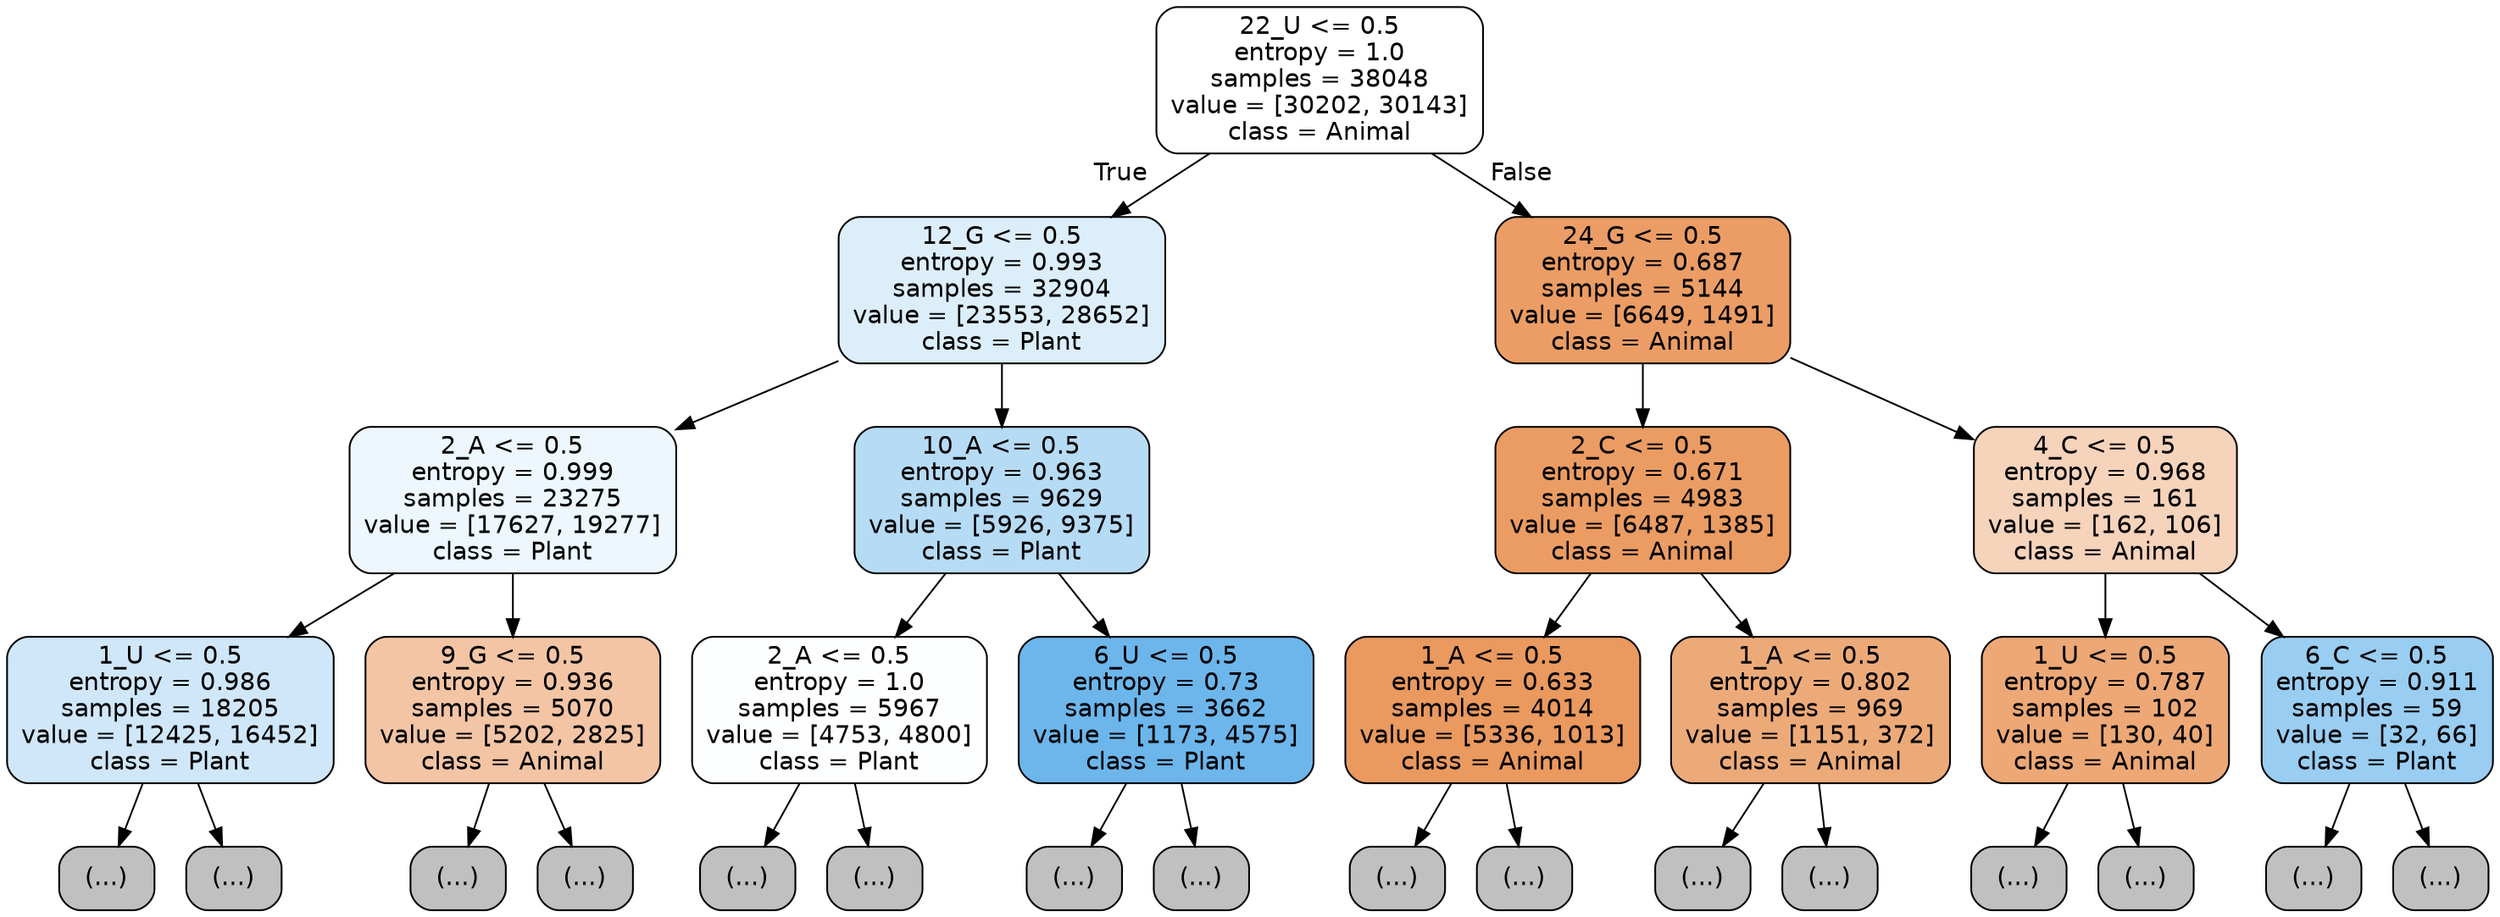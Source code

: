 digraph Tree {
node [shape=box, style="filled, rounded", color="black", fontname="helvetica"] ;
edge [fontname="helvetica"] ;
0 [label="22_U <= 0.5\nentropy = 1.0\nsamples = 38048\nvalue = [30202, 30143]\nclass = Animal", fillcolor="#ffffff"] ;
1 [label="12_G <= 0.5\nentropy = 0.993\nsamples = 32904\nvalue = [23553, 28652]\nclass = Plant", fillcolor="#dceefa"] ;
0 -> 1 [labeldistance=2.5, labelangle=45, headlabel="True"] ;
2 [label="2_A <= 0.5\nentropy = 0.999\nsamples = 23275\nvalue = [17627, 19277]\nclass = Plant", fillcolor="#eef7fd"] ;
1 -> 2 ;
3 [label="1_U <= 0.5\nentropy = 0.986\nsamples = 18205\nvalue = [12425, 16452]\nclass = Plant", fillcolor="#cfe7f9"] ;
2 -> 3 ;
4 [label="(...)", fillcolor="#C0C0C0"] ;
3 -> 4 ;
4405 [label="(...)", fillcolor="#C0C0C0"] ;
3 -> 4405 ;
8366 [label="9_G <= 0.5\nentropy = 0.936\nsamples = 5070\nvalue = [5202, 2825]\nclass = Animal", fillcolor="#f3c5a5"] ;
2 -> 8366 ;
8367 [label="(...)", fillcolor="#C0C0C0"] ;
8366 -> 8367 ;
10250 [label="(...)", fillcolor="#C0C0C0"] ;
8366 -> 10250 ;
10927 [label="10_A <= 0.5\nentropy = 0.963\nsamples = 9629\nvalue = [5926, 9375]\nclass = Plant", fillcolor="#b6dbf5"] ;
1 -> 10927 ;
10928 [label="2_A <= 0.5\nentropy = 1.0\nsamples = 5967\nvalue = [4753, 4800]\nclass = Plant", fillcolor="#fdfeff"] ;
10927 -> 10928 ;
10929 [label="(...)", fillcolor="#C0C0C0"] ;
10928 -> 10929 ;
13200 [label="(...)", fillcolor="#C0C0C0"] ;
10928 -> 13200 ;
13929 [label="6_U <= 0.5\nentropy = 0.73\nsamples = 3662\nvalue = [1173, 4575]\nclass = Plant", fillcolor="#6cb6ec"] ;
10927 -> 13929 ;
13930 [label="(...)", fillcolor="#C0C0C0"] ;
13929 -> 13930 ;
14687 [label="(...)", fillcolor="#C0C0C0"] ;
13929 -> 14687 ;
14906 [label="24_G <= 0.5\nentropy = 0.687\nsamples = 5144\nvalue = [6649, 1491]\nclass = Animal", fillcolor="#eb9d65"] ;
0 -> 14906 [labeldistance=2.5, labelangle=-45, headlabel="False"] ;
14907 [label="2_C <= 0.5\nentropy = 0.671\nsamples = 4983\nvalue = [6487, 1385]\nclass = Animal", fillcolor="#eb9c63"] ;
14906 -> 14907 ;
14908 [label="1_A <= 0.5\nentropy = 0.633\nsamples = 4014\nvalue = [5336, 1013]\nclass = Animal", fillcolor="#ea995f"] ;
14907 -> 14908 ;
14909 [label="(...)", fillcolor="#C0C0C0"] ;
14908 -> 14909 ;
16142 [label="(...)", fillcolor="#C0C0C0"] ;
14908 -> 16142 ;
16439 [label="1_A <= 0.5\nentropy = 0.802\nsamples = 969\nvalue = [1151, 372]\nclass = Animal", fillcolor="#edaa79"] ;
14907 -> 16439 ;
16440 [label="(...)", fillcolor="#C0C0C0"] ;
16439 -> 16440 ;
16773 [label="(...)", fillcolor="#C0C0C0"] ;
16439 -> 16773 ;
16848 [label="4_C <= 0.5\nentropy = 0.968\nsamples = 161\nvalue = [162, 106]\nclass = Animal", fillcolor="#f6d3bb"] ;
14906 -> 16848 ;
16849 [label="1_U <= 0.5\nentropy = 0.787\nsamples = 102\nvalue = [130, 40]\nclass = Animal", fillcolor="#eda876"] ;
16848 -> 16849 ;
16850 [label="(...)", fillcolor="#C0C0C0"] ;
16849 -> 16850 ;
16891 [label="(...)", fillcolor="#C0C0C0"] ;
16849 -> 16891 ;
16908 [label="6_C <= 0.5\nentropy = 0.911\nsamples = 59\nvalue = [32, 66]\nclass = Plant", fillcolor="#99cdf2"] ;
16848 -> 16908 ;
16909 [label="(...)", fillcolor="#C0C0C0"] ;
16908 -> 16909 ;
16922 [label="(...)", fillcolor="#C0C0C0"] ;
16908 -> 16922 ;
}